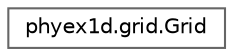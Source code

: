 digraph "Graphical Class Hierarchy"
{
 // LATEX_PDF_SIZE
  bgcolor="transparent";
  edge [fontname=Helvetica,fontsize=10,labelfontname=Helvetica,labelfontsize=10];
  node [fontname=Helvetica,fontsize=10,shape=box,height=0.2,width=0.4];
  rankdir="LR";
  Node0 [id="Node000000",label="phyex1d.grid.Grid",height=0.2,width=0.4,color="grey40", fillcolor="white", style="filled",URL="$classphyex1d_1_1grid_1_1Grid.html",tooltip=" "];
}
